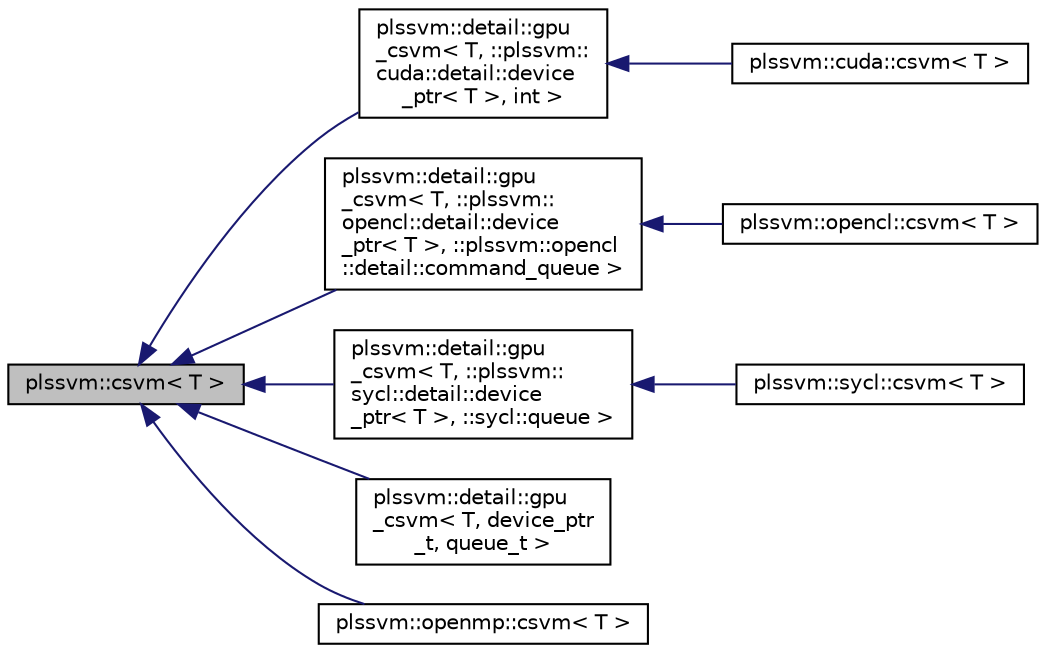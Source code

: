 digraph "plssvm::csvm&lt; T &gt;"
{
 // LATEX_PDF_SIZE
  edge [fontname="Helvetica",fontsize="10",labelfontname="Helvetica",labelfontsize="10"];
  node [fontname="Helvetica",fontsize="10",shape=record];
  rankdir="LR";
  Node1 [label="plssvm::csvm\< T \>",height=0.2,width=0.4,color="black", fillcolor="grey75", style="filled", fontcolor="black",tooltip="Base class for all C-SVM backends."];
  Node1 -> Node2 [dir="back",color="midnightblue",fontsize="10",style="solid",fontname="Helvetica"];
  Node2 [label="plssvm::detail::gpu\l_csvm\< T, ::plssvm::\lcuda::detail::device\l_ptr\< T \>, int \>",height=0.2,width=0.4,color="black", fillcolor="white", style="filled",URL="$classplssvm_1_1detail_1_1gpu__csvm.html",tooltip=" "];
  Node2 -> Node3 [dir="back",color="midnightblue",fontsize="10",style="solid",fontname="Helvetica"];
  Node3 [label="plssvm::cuda::csvm\< T \>",height=0.2,width=0.4,color="black", fillcolor="white", style="filled",URL="$classplssvm_1_1cuda_1_1csvm.html",tooltip="A C-SVM implementation using CUDA as backend."];
  Node1 -> Node4 [dir="back",color="midnightblue",fontsize="10",style="solid",fontname="Helvetica"];
  Node4 [label="plssvm::detail::gpu\l_csvm\< T, ::plssvm::\lopencl::detail::device\l_ptr\< T \>, ::plssvm::opencl\l::detail::command_queue \>",height=0.2,width=0.4,color="black", fillcolor="white", style="filled",URL="$classplssvm_1_1detail_1_1gpu__csvm.html",tooltip=" "];
  Node4 -> Node5 [dir="back",color="midnightblue",fontsize="10",style="solid",fontname="Helvetica"];
  Node5 [label="plssvm::opencl::csvm\< T \>",height=0.2,width=0.4,color="black", fillcolor="white", style="filled",URL="$classplssvm_1_1opencl_1_1csvm.html",tooltip="A C-SVM implementation using OpenCL as backend."];
  Node1 -> Node6 [dir="back",color="midnightblue",fontsize="10",style="solid",fontname="Helvetica"];
  Node6 [label="plssvm::detail::gpu\l_csvm\< T, ::plssvm::\lsycl::detail::device\l_ptr\< T \>, ::sycl::queue \>",height=0.2,width=0.4,color="black", fillcolor="white", style="filled",URL="$classplssvm_1_1detail_1_1gpu__csvm.html",tooltip=" "];
  Node6 -> Node7 [dir="back",color="midnightblue",fontsize="10",style="solid",fontname="Helvetica"];
  Node7 [label="plssvm::sycl::csvm\< T \>",height=0.2,width=0.4,color="black", fillcolor="white", style="filled",URL="$classplssvm_1_1sycl_1_1csvm.html",tooltip="A C-SVM implementation using SYCL as backend."];
  Node1 -> Node8 [dir="back",color="midnightblue",fontsize="10",style="solid",fontname="Helvetica"];
  Node8 [label="plssvm::detail::gpu\l_csvm\< T, device_ptr\l_t, queue_t \>",height=0.2,width=0.4,color="black", fillcolor="white", style="filled",URL="$classplssvm_1_1detail_1_1gpu__csvm.html",tooltip="A C-SVM implementation for all GPU backends to reduce code duplication."];
  Node1 -> Node9 [dir="back",color="midnightblue",fontsize="10",style="solid",fontname="Helvetica"];
  Node9 [label="plssvm::openmp::csvm\< T \>",height=0.2,width=0.4,color="black", fillcolor="white", style="filled",URL="$classplssvm_1_1openmp_1_1csvm.html",tooltip="A C-SVM implementation using OpenMP as backend."];
}
